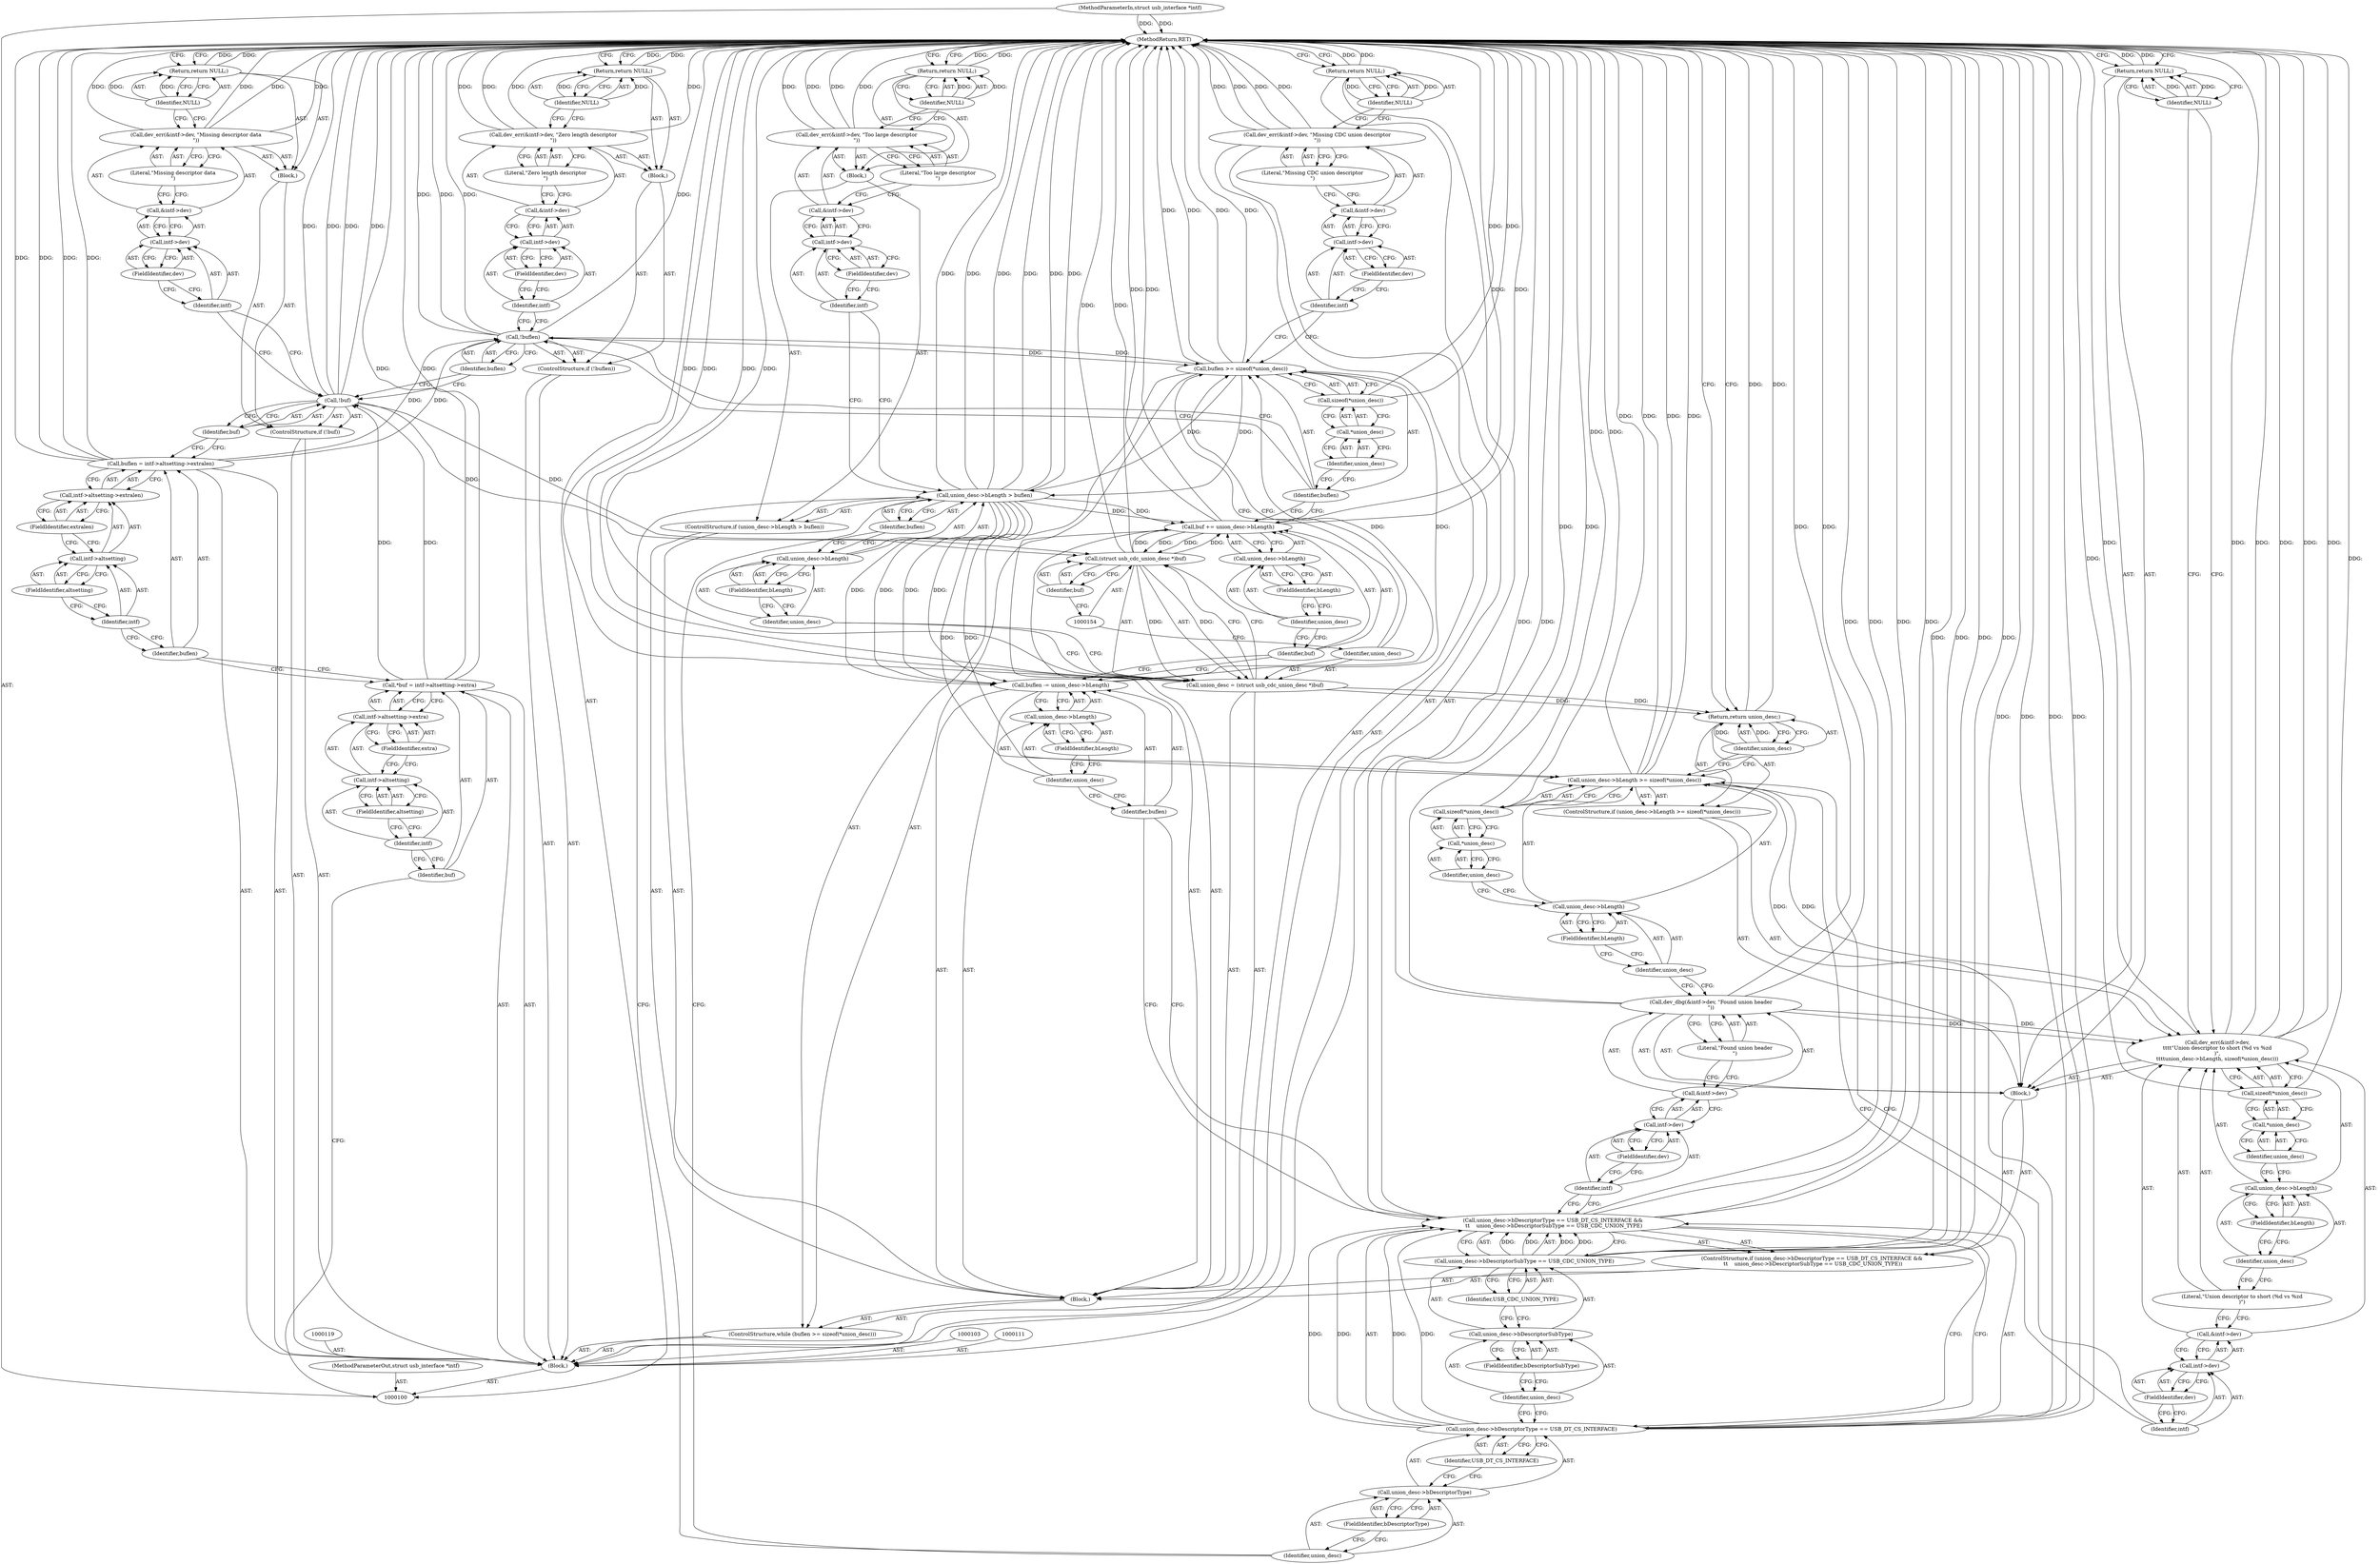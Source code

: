 digraph "0_linux_ea04efee7635c9120d015dcdeeeb6988130cb67a" {
"1000232" [label="(MethodReturn,RET)"];
"1000101" [label="(MethodParameterIn,struct usb_interface *intf)"];
"1000313" [label="(MethodParameterOut,struct usb_interface *intf)"];
"1000132" [label="(ControlStructure,if (!buflen))"];
"1000135" [label="(Block,)"];
"1000133" [label="(Call,!buflen)"];
"1000134" [label="(Identifier,buflen)"];
"1000137" [label="(Call,&intf->dev)"];
"1000138" [label="(Call,intf->dev)"];
"1000139" [label="(Identifier,intf)"];
"1000140" [label="(FieldIdentifier,dev)"];
"1000136" [label="(Call,dev_err(&intf->dev, \"Zero length descriptor\n\"))"];
"1000141" [label="(Literal,\"Zero length descriptor\n\")"];
"1000143" [label="(Identifier,NULL)"];
"1000142" [label="(Return,return NULL;)"];
"1000144" [label="(ControlStructure,while (buflen >= sizeof(*union_desc)))"];
"1000147" [label="(Call,sizeof(*union_desc))"];
"1000148" [label="(Call,*union_desc)"];
"1000149" [label="(Identifier,union_desc)"];
"1000150" [label="(Block,)"];
"1000145" [label="(Call,buflen >= sizeof(*union_desc))"];
"1000146" [label="(Identifier,buflen)"];
"1000153" [label="(Call,(struct usb_cdc_union_desc *)buf)"];
"1000151" [label="(Call,union_desc = (struct usb_cdc_union_desc *)buf)"];
"1000152" [label="(Identifier,union_desc)"];
"1000155" [label="(Identifier,buf)"];
"1000102" [label="(Block,)"];
"1000160" [label="(FieldIdentifier,bLength)"];
"1000156" [label="(ControlStructure,if (union_desc->bLength > buflen))"];
"1000161" [label="(Identifier,buflen)"];
"1000162" [label="(Block,)"];
"1000157" [label="(Call,union_desc->bLength > buflen)"];
"1000158" [label="(Call,union_desc->bLength)"];
"1000159" [label="(Identifier,union_desc)"];
"1000164" [label="(Call,&intf->dev)"];
"1000165" [label="(Call,intf->dev)"];
"1000166" [label="(Identifier,intf)"];
"1000167" [label="(FieldIdentifier,dev)"];
"1000168" [label="(Literal,\"Too large descriptor\n\")"];
"1000163" [label="(Call,dev_err(&intf->dev, \"Too large descriptor\n\"))"];
"1000170" [label="(Identifier,NULL)"];
"1000169" [label="(Return,return NULL;)"];
"1000176" [label="(FieldIdentifier,bDescriptorType)"];
"1000171" [label="(ControlStructure,if (union_desc->bDescriptorType == USB_DT_CS_INTERFACE &&\n \t\t    union_desc->bDescriptorSubType == USB_CDC_UNION_TYPE))"];
"1000177" [label="(Identifier,USB_DT_CS_INTERFACE)"];
"1000172" [label="(Call,union_desc->bDescriptorType == USB_DT_CS_INTERFACE &&\n \t\t    union_desc->bDescriptorSubType == USB_CDC_UNION_TYPE)"];
"1000173" [label="(Call,union_desc->bDescriptorType == USB_DT_CS_INTERFACE)"];
"1000174" [label="(Call,union_desc->bDescriptorType)"];
"1000175" [label="(Identifier,union_desc)"];
"1000181" [label="(FieldIdentifier,bDescriptorSubType)"];
"1000182" [label="(Identifier,USB_CDC_UNION_TYPE)"];
"1000183" [label="(Block,)"];
"1000178" [label="(Call,union_desc->bDescriptorSubType == USB_CDC_UNION_TYPE)"];
"1000179" [label="(Call,union_desc->bDescriptorSubType)"];
"1000180" [label="(Identifier,union_desc)"];
"1000185" [label="(Call,&intf->dev)"];
"1000186" [label="(Call,intf->dev)"];
"1000187" [label="(Identifier,intf)"];
"1000188" [label="(FieldIdentifier,dev)"];
"1000189" [label="(Literal,\"Found union header\n\")"];
"1000184" [label="(Call,dev_dbg(&intf->dev, \"Found union header\n\"))"];
"1000194" [label="(FieldIdentifier,bLength)"];
"1000190" [label="(ControlStructure,if (union_desc->bLength >= sizeof(*union_desc)))"];
"1000195" [label="(Call,sizeof(*union_desc))"];
"1000196" [label="(Call,*union_desc)"];
"1000197" [label="(Identifier,union_desc)"];
"1000191" [label="(Call,union_desc->bLength >= sizeof(*union_desc))"];
"1000192" [label="(Call,union_desc->bLength)"];
"1000193" [label="(Identifier,union_desc)"];
"1000104" [label="(Call,*buf = intf->altsetting->extra)"];
"1000105" [label="(Identifier,buf)"];
"1000106" [label="(Call,intf->altsetting->extra)"];
"1000107" [label="(Call,intf->altsetting)"];
"1000108" [label="(Identifier,intf)"];
"1000109" [label="(FieldIdentifier,altsetting)"];
"1000110" [label="(FieldIdentifier,extra)"];
"1000199" [label="(Identifier,union_desc)"];
"1000198" [label="(Return,return union_desc;)"];
"1000201" [label="(Call,&intf->dev)"];
"1000202" [label="(Call,intf->dev)"];
"1000203" [label="(Identifier,intf)"];
"1000204" [label="(FieldIdentifier,dev)"];
"1000200" [label="(Call,dev_err(&intf->dev,\n\t\t\t\t\"Union descriptor to short (%d vs %zd\n)\",\n\t\t\t\tunion_desc->bLength, sizeof(*union_desc)))"];
"1000205" [label="(Literal,\"Union descriptor to short (%d vs %zd\n)\")"];
"1000208" [label="(FieldIdentifier,bLength)"];
"1000209" [label="(Call,sizeof(*union_desc))"];
"1000210" [label="(Call,*union_desc)"];
"1000211" [label="(Identifier,union_desc)"];
"1000206" [label="(Call,union_desc->bLength)"];
"1000207" [label="(Identifier,union_desc)"];
"1000213" [label="(Identifier,NULL)"];
"1000212" [label="(Return,return NULL;)"];
"1000216" [label="(Call,union_desc->bLength)"];
"1000217" [label="(Identifier,union_desc)"];
"1000218" [label="(FieldIdentifier,bLength)"];
"1000214" [label="(Call,buflen -= union_desc->bLength)"];
"1000215" [label="(Identifier,buflen)"];
"1000219" [label="(Call,buf += union_desc->bLength)"];
"1000220" [label="(Identifier,buf)"];
"1000223" [label="(FieldIdentifier,bLength)"];
"1000221" [label="(Call,union_desc->bLength)"];
"1000222" [label="(Identifier,union_desc)"];
"1000114" [label="(Call,intf->altsetting->extralen)"];
"1000115" [label="(Call,intf->altsetting)"];
"1000116" [label="(Identifier,intf)"];
"1000117" [label="(FieldIdentifier,altsetting)"];
"1000118" [label="(FieldIdentifier,extralen)"];
"1000112" [label="(Call,buflen = intf->altsetting->extralen)"];
"1000113" [label="(Identifier,buflen)"];
"1000224" [label="(Call,dev_err(&intf->dev, \"Missing CDC union descriptor\n\"))"];
"1000226" [label="(Call,intf->dev)"];
"1000227" [label="(Identifier,intf)"];
"1000228" [label="(FieldIdentifier,dev)"];
"1000229" [label="(Literal,\"Missing CDC union descriptor\n\")"];
"1000225" [label="(Call,&intf->dev)"];
"1000230" [label="(Return,return NULL;)"];
"1000231" [label="(Identifier,NULL)"];
"1000120" [label="(ControlStructure,if (!buf))"];
"1000123" [label="(Block,)"];
"1000121" [label="(Call,!buf)"];
"1000122" [label="(Identifier,buf)"];
"1000125" [label="(Call,&intf->dev)"];
"1000126" [label="(Call,intf->dev)"];
"1000127" [label="(Identifier,intf)"];
"1000128" [label="(FieldIdentifier,dev)"];
"1000124" [label="(Call,dev_err(&intf->dev, \"Missing descriptor data\n\"))"];
"1000129" [label="(Literal,\"Missing descriptor data\n\")"];
"1000130" [label="(Return,return NULL;)"];
"1000131" [label="(Identifier,NULL)"];
"1000232" -> "1000100"  [label="AST: "];
"1000232" -> "1000130"  [label="CFG: "];
"1000232" -> "1000142"  [label="CFG: "];
"1000232" -> "1000169"  [label="CFG: "];
"1000232" -> "1000198"  [label="CFG: "];
"1000232" -> "1000212"  [label="CFG: "];
"1000232" -> "1000230"  [label="CFG: "];
"1000142" -> "1000232"  [label="DDG: "];
"1000198" -> "1000232"  [label="DDG: "];
"1000230" -> "1000232"  [label="DDG: "];
"1000130" -> "1000232"  [label="DDG: "];
"1000169" -> "1000232"  [label="DDG: "];
"1000163" -> "1000232"  [label="DDG: "];
"1000163" -> "1000232"  [label="DDG: "];
"1000184" -> "1000232"  [label="DDG: "];
"1000184" -> "1000232"  [label="DDG: "];
"1000200" -> "1000232"  [label="DDG: "];
"1000200" -> "1000232"  [label="DDG: "];
"1000200" -> "1000232"  [label="DDG: "];
"1000147" -> "1000232"  [label="DDG: "];
"1000151" -> "1000232"  [label="DDG: "];
"1000151" -> "1000232"  [label="DDG: "];
"1000173" -> "1000232"  [label="DDG: "];
"1000173" -> "1000232"  [label="DDG: "];
"1000178" -> "1000232"  [label="DDG: "];
"1000178" -> "1000232"  [label="DDG: "];
"1000172" -> "1000232"  [label="DDG: "];
"1000172" -> "1000232"  [label="DDG: "];
"1000172" -> "1000232"  [label="DDG: "];
"1000224" -> "1000232"  [label="DDG: "];
"1000224" -> "1000232"  [label="DDG: "];
"1000219" -> "1000232"  [label="DDG: "];
"1000219" -> "1000232"  [label="DDG: "];
"1000124" -> "1000232"  [label="DDG: "];
"1000124" -> "1000232"  [label="DDG: "];
"1000209" -> "1000232"  [label="DDG: "];
"1000157" -> "1000232"  [label="DDG: "];
"1000157" -> "1000232"  [label="DDG: "];
"1000157" -> "1000232"  [label="DDG: "];
"1000112" -> "1000232"  [label="DDG: "];
"1000112" -> "1000232"  [label="DDG: "];
"1000153" -> "1000232"  [label="DDG: "];
"1000133" -> "1000232"  [label="DDG: "];
"1000133" -> "1000232"  [label="DDG: "];
"1000191" -> "1000232"  [label="DDG: "];
"1000191" -> "1000232"  [label="DDG: "];
"1000121" -> "1000232"  [label="DDG: "];
"1000121" -> "1000232"  [label="DDG: "];
"1000101" -> "1000232"  [label="DDG: "];
"1000136" -> "1000232"  [label="DDG: "];
"1000136" -> "1000232"  [label="DDG: "];
"1000145" -> "1000232"  [label="DDG: "];
"1000145" -> "1000232"  [label="DDG: "];
"1000195" -> "1000232"  [label="DDG: "];
"1000104" -> "1000232"  [label="DDG: "];
"1000212" -> "1000232"  [label="DDG: "];
"1000101" -> "1000100"  [label="AST: "];
"1000101" -> "1000232"  [label="DDG: "];
"1000313" -> "1000100"  [label="AST: "];
"1000132" -> "1000102"  [label="AST: "];
"1000133" -> "1000132"  [label="AST: "];
"1000135" -> "1000132"  [label="AST: "];
"1000135" -> "1000132"  [label="AST: "];
"1000136" -> "1000135"  [label="AST: "];
"1000142" -> "1000135"  [label="AST: "];
"1000133" -> "1000132"  [label="AST: "];
"1000133" -> "1000134"  [label="CFG: "];
"1000134" -> "1000133"  [label="AST: "];
"1000139" -> "1000133"  [label="CFG: "];
"1000146" -> "1000133"  [label="CFG: "];
"1000133" -> "1000232"  [label="DDG: "];
"1000133" -> "1000232"  [label="DDG: "];
"1000112" -> "1000133"  [label="DDG: "];
"1000133" -> "1000145"  [label="DDG: "];
"1000134" -> "1000133"  [label="AST: "];
"1000134" -> "1000121"  [label="CFG: "];
"1000133" -> "1000134"  [label="CFG: "];
"1000137" -> "1000136"  [label="AST: "];
"1000137" -> "1000138"  [label="CFG: "];
"1000138" -> "1000137"  [label="AST: "];
"1000141" -> "1000137"  [label="CFG: "];
"1000138" -> "1000137"  [label="AST: "];
"1000138" -> "1000140"  [label="CFG: "];
"1000139" -> "1000138"  [label="AST: "];
"1000140" -> "1000138"  [label="AST: "];
"1000137" -> "1000138"  [label="CFG: "];
"1000139" -> "1000138"  [label="AST: "];
"1000139" -> "1000133"  [label="CFG: "];
"1000140" -> "1000139"  [label="CFG: "];
"1000140" -> "1000138"  [label="AST: "];
"1000140" -> "1000139"  [label="CFG: "];
"1000138" -> "1000140"  [label="CFG: "];
"1000136" -> "1000135"  [label="AST: "];
"1000136" -> "1000141"  [label="CFG: "];
"1000137" -> "1000136"  [label="AST: "];
"1000141" -> "1000136"  [label="AST: "];
"1000143" -> "1000136"  [label="CFG: "];
"1000136" -> "1000232"  [label="DDG: "];
"1000136" -> "1000232"  [label="DDG: "];
"1000141" -> "1000136"  [label="AST: "];
"1000141" -> "1000137"  [label="CFG: "];
"1000136" -> "1000141"  [label="CFG: "];
"1000143" -> "1000142"  [label="AST: "];
"1000143" -> "1000136"  [label="CFG: "];
"1000142" -> "1000143"  [label="CFG: "];
"1000143" -> "1000142"  [label="DDG: "];
"1000142" -> "1000135"  [label="AST: "];
"1000142" -> "1000143"  [label="CFG: "];
"1000143" -> "1000142"  [label="AST: "];
"1000232" -> "1000142"  [label="CFG: "];
"1000142" -> "1000232"  [label="DDG: "];
"1000143" -> "1000142"  [label="DDG: "];
"1000144" -> "1000102"  [label="AST: "];
"1000145" -> "1000144"  [label="AST: "];
"1000150" -> "1000144"  [label="AST: "];
"1000147" -> "1000145"  [label="AST: "];
"1000147" -> "1000148"  [label="CFG: "];
"1000148" -> "1000147"  [label="AST: "];
"1000145" -> "1000147"  [label="CFG: "];
"1000147" -> "1000232"  [label="DDG: "];
"1000148" -> "1000147"  [label="AST: "];
"1000148" -> "1000149"  [label="CFG: "];
"1000149" -> "1000148"  [label="AST: "];
"1000147" -> "1000148"  [label="CFG: "];
"1000149" -> "1000148"  [label="AST: "];
"1000149" -> "1000146"  [label="CFG: "];
"1000148" -> "1000149"  [label="CFG: "];
"1000150" -> "1000144"  [label="AST: "];
"1000151" -> "1000150"  [label="AST: "];
"1000156" -> "1000150"  [label="AST: "];
"1000171" -> "1000150"  [label="AST: "];
"1000214" -> "1000150"  [label="AST: "];
"1000219" -> "1000150"  [label="AST: "];
"1000145" -> "1000144"  [label="AST: "];
"1000145" -> "1000147"  [label="CFG: "];
"1000146" -> "1000145"  [label="AST: "];
"1000147" -> "1000145"  [label="AST: "];
"1000152" -> "1000145"  [label="CFG: "];
"1000227" -> "1000145"  [label="CFG: "];
"1000145" -> "1000232"  [label="DDG: "];
"1000145" -> "1000232"  [label="DDG: "];
"1000133" -> "1000145"  [label="DDG: "];
"1000214" -> "1000145"  [label="DDG: "];
"1000145" -> "1000157"  [label="DDG: "];
"1000146" -> "1000145"  [label="AST: "];
"1000146" -> "1000219"  [label="CFG: "];
"1000146" -> "1000133"  [label="CFG: "];
"1000149" -> "1000146"  [label="CFG: "];
"1000153" -> "1000151"  [label="AST: "];
"1000153" -> "1000155"  [label="CFG: "];
"1000154" -> "1000153"  [label="AST: "];
"1000155" -> "1000153"  [label="AST: "];
"1000151" -> "1000153"  [label="CFG: "];
"1000153" -> "1000232"  [label="DDG: "];
"1000153" -> "1000151"  [label="DDG: "];
"1000121" -> "1000153"  [label="DDG: "];
"1000219" -> "1000153"  [label="DDG: "];
"1000153" -> "1000219"  [label="DDG: "];
"1000151" -> "1000150"  [label="AST: "];
"1000151" -> "1000153"  [label="CFG: "];
"1000152" -> "1000151"  [label="AST: "];
"1000153" -> "1000151"  [label="AST: "];
"1000159" -> "1000151"  [label="CFG: "];
"1000151" -> "1000232"  [label="DDG: "];
"1000151" -> "1000232"  [label="DDG: "];
"1000153" -> "1000151"  [label="DDG: "];
"1000151" -> "1000198"  [label="DDG: "];
"1000152" -> "1000151"  [label="AST: "];
"1000152" -> "1000145"  [label="CFG: "];
"1000154" -> "1000152"  [label="CFG: "];
"1000155" -> "1000153"  [label="AST: "];
"1000155" -> "1000154"  [label="CFG: "];
"1000153" -> "1000155"  [label="CFG: "];
"1000102" -> "1000100"  [label="AST: "];
"1000103" -> "1000102"  [label="AST: "];
"1000104" -> "1000102"  [label="AST: "];
"1000111" -> "1000102"  [label="AST: "];
"1000112" -> "1000102"  [label="AST: "];
"1000119" -> "1000102"  [label="AST: "];
"1000120" -> "1000102"  [label="AST: "];
"1000132" -> "1000102"  [label="AST: "];
"1000144" -> "1000102"  [label="AST: "];
"1000224" -> "1000102"  [label="AST: "];
"1000230" -> "1000102"  [label="AST: "];
"1000160" -> "1000158"  [label="AST: "];
"1000160" -> "1000159"  [label="CFG: "];
"1000158" -> "1000160"  [label="CFG: "];
"1000156" -> "1000150"  [label="AST: "];
"1000157" -> "1000156"  [label="AST: "];
"1000162" -> "1000156"  [label="AST: "];
"1000161" -> "1000157"  [label="AST: "];
"1000161" -> "1000158"  [label="CFG: "];
"1000157" -> "1000161"  [label="CFG: "];
"1000162" -> "1000156"  [label="AST: "];
"1000163" -> "1000162"  [label="AST: "];
"1000169" -> "1000162"  [label="AST: "];
"1000157" -> "1000156"  [label="AST: "];
"1000157" -> "1000161"  [label="CFG: "];
"1000158" -> "1000157"  [label="AST: "];
"1000161" -> "1000157"  [label="AST: "];
"1000166" -> "1000157"  [label="CFG: "];
"1000175" -> "1000157"  [label="CFG: "];
"1000157" -> "1000232"  [label="DDG: "];
"1000157" -> "1000232"  [label="DDG: "];
"1000157" -> "1000232"  [label="DDG: "];
"1000145" -> "1000157"  [label="DDG: "];
"1000157" -> "1000191"  [label="DDG: "];
"1000157" -> "1000214"  [label="DDG: "];
"1000157" -> "1000214"  [label="DDG: "];
"1000157" -> "1000219"  [label="DDG: "];
"1000158" -> "1000157"  [label="AST: "];
"1000158" -> "1000160"  [label="CFG: "];
"1000159" -> "1000158"  [label="AST: "];
"1000160" -> "1000158"  [label="AST: "];
"1000161" -> "1000158"  [label="CFG: "];
"1000159" -> "1000158"  [label="AST: "];
"1000159" -> "1000151"  [label="CFG: "];
"1000160" -> "1000159"  [label="CFG: "];
"1000164" -> "1000163"  [label="AST: "];
"1000164" -> "1000165"  [label="CFG: "];
"1000165" -> "1000164"  [label="AST: "];
"1000168" -> "1000164"  [label="CFG: "];
"1000165" -> "1000164"  [label="AST: "];
"1000165" -> "1000167"  [label="CFG: "];
"1000166" -> "1000165"  [label="AST: "];
"1000167" -> "1000165"  [label="AST: "];
"1000164" -> "1000165"  [label="CFG: "];
"1000166" -> "1000165"  [label="AST: "];
"1000166" -> "1000157"  [label="CFG: "];
"1000167" -> "1000166"  [label="CFG: "];
"1000167" -> "1000165"  [label="AST: "];
"1000167" -> "1000166"  [label="CFG: "];
"1000165" -> "1000167"  [label="CFG: "];
"1000168" -> "1000163"  [label="AST: "];
"1000168" -> "1000164"  [label="CFG: "];
"1000163" -> "1000168"  [label="CFG: "];
"1000163" -> "1000162"  [label="AST: "];
"1000163" -> "1000168"  [label="CFG: "];
"1000164" -> "1000163"  [label="AST: "];
"1000168" -> "1000163"  [label="AST: "];
"1000170" -> "1000163"  [label="CFG: "];
"1000163" -> "1000232"  [label="DDG: "];
"1000163" -> "1000232"  [label="DDG: "];
"1000170" -> "1000169"  [label="AST: "];
"1000170" -> "1000163"  [label="CFG: "];
"1000169" -> "1000170"  [label="CFG: "];
"1000170" -> "1000169"  [label="DDG: "];
"1000169" -> "1000162"  [label="AST: "];
"1000169" -> "1000170"  [label="CFG: "];
"1000170" -> "1000169"  [label="AST: "];
"1000232" -> "1000169"  [label="CFG: "];
"1000169" -> "1000232"  [label="DDG: "];
"1000170" -> "1000169"  [label="DDG: "];
"1000176" -> "1000174"  [label="AST: "];
"1000176" -> "1000175"  [label="CFG: "];
"1000174" -> "1000176"  [label="CFG: "];
"1000171" -> "1000150"  [label="AST: "];
"1000172" -> "1000171"  [label="AST: "];
"1000183" -> "1000171"  [label="AST: "];
"1000177" -> "1000173"  [label="AST: "];
"1000177" -> "1000174"  [label="CFG: "];
"1000173" -> "1000177"  [label="CFG: "];
"1000172" -> "1000171"  [label="AST: "];
"1000172" -> "1000173"  [label="CFG: "];
"1000172" -> "1000178"  [label="CFG: "];
"1000173" -> "1000172"  [label="AST: "];
"1000178" -> "1000172"  [label="AST: "];
"1000187" -> "1000172"  [label="CFG: "];
"1000215" -> "1000172"  [label="CFG: "];
"1000172" -> "1000232"  [label="DDG: "];
"1000172" -> "1000232"  [label="DDG: "];
"1000172" -> "1000232"  [label="DDG: "];
"1000173" -> "1000172"  [label="DDG: "];
"1000173" -> "1000172"  [label="DDG: "];
"1000178" -> "1000172"  [label="DDG: "];
"1000178" -> "1000172"  [label="DDG: "];
"1000173" -> "1000172"  [label="AST: "];
"1000173" -> "1000177"  [label="CFG: "];
"1000174" -> "1000173"  [label="AST: "];
"1000177" -> "1000173"  [label="AST: "];
"1000180" -> "1000173"  [label="CFG: "];
"1000172" -> "1000173"  [label="CFG: "];
"1000173" -> "1000232"  [label="DDG: "];
"1000173" -> "1000232"  [label="DDG: "];
"1000173" -> "1000172"  [label="DDG: "];
"1000173" -> "1000172"  [label="DDG: "];
"1000174" -> "1000173"  [label="AST: "];
"1000174" -> "1000176"  [label="CFG: "];
"1000175" -> "1000174"  [label="AST: "];
"1000176" -> "1000174"  [label="AST: "];
"1000177" -> "1000174"  [label="CFG: "];
"1000175" -> "1000174"  [label="AST: "];
"1000175" -> "1000157"  [label="CFG: "];
"1000176" -> "1000175"  [label="CFG: "];
"1000181" -> "1000179"  [label="AST: "];
"1000181" -> "1000180"  [label="CFG: "];
"1000179" -> "1000181"  [label="CFG: "];
"1000182" -> "1000178"  [label="AST: "];
"1000182" -> "1000179"  [label="CFG: "];
"1000178" -> "1000182"  [label="CFG: "];
"1000183" -> "1000171"  [label="AST: "];
"1000184" -> "1000183"  [label="AST: "];
"1000190" -> "1000183"  [label="AST: "];
"1000200" -> "1000183"  [label="AST: "];
"1000212" -> "1000183"  [label="AST: "];
"1000178" -> "1000172"  [label="AST: "];
"1000178" -> "1000182"  [label="CFG: "];
"1000179" -> "1000178"  [label="AST: "];
"1000182" -> "1000178"  [label="AST: "];
"1000172" -> "1000178"  [label="CFG: "];
"1000178" -> "1000232"  [label="DDG: "];
"1000178" -> "1000232"  [label="DDG: "];
"1000178" -> "1000172"  [label="DDG: "];
"1000178" -> "1000172"  [label="DDG: "];
"1000179" -> "1000178"  [label="AST: "];
"1000179" -> "1000181"  [label="CFG: "];
"1000180" -> "1000179"  [label="AST: "];
"1000181" -> "1000179"  [label="AST: "];
"1000182" -> "1000179"  [label="CFG: "];
"1000180" -> "1000179"  [label="AST: "];
"1000180" -> "1000173"  [label="CFG: "];
"1000181" -> "1000180"  [label="CFG: "];
"1000185" -> "1000184"  [label="AST: "];
"1000185" -> "1000186"  [label="CFG: "];
"1000186" -> "1000185"  [label="AST: "];
"1000189" -> "1000185"  [label="CFG: "];
"1000186" -> "1000185"  [label="AST: "];
"1000186" -> "1000188"  [label="CFG: "];
"1000187" -> "1000186"  [label="AST: "];
"1000188" -> "1000186"  [label="AST: "];
"1000185" -> "1000186"  [label="CFG: "];
"1000187" -> "1000186"  [label="AST: "];
"1000187" -> "1000172"  [label="CFG: "];
"1000188" -> "1000187"  [label="CFG: "];
"1000188" -> "1000186"  [label="AST: "];
"1000188" -> "1000187"  [label="CFG: "];
"1000186" -> "1000188"  [label="CFG: "];
"1000189" -> "1000184"  [label="AST: "];
"1000189" -> "1000185"  [label="CFG: "];
"1000184" -> "1000189"  [label="CFG: "];
"1000184" -> "1000183"  [label="AST: "];
"1000184" -> "1000189"  [label="CFG: "];
"1000185" -> "1000184"  [label="AST: "];
"1000189" -> "1000184"  [label="AST: "];
"1000193" -> "1000184"  [label="CFG: "];
"1000184" -> "1000232"  [label="DDG: "];
"1000184" -> "1000232"  [label="DDG: "];
"1000184" -> "1000200"  [label="DDG: "];
"1000194" -> "1000192"  [label="AST: "];
"1000194" -> "1000193"  [label="CFG: "];
"1000192" -> "1000194"  [label="CFG: "];
"1000190" -> "1000183"  [label="AST: "];
"1000191" -> "1000190"  [label="AST: "];
"1000198" -> "1000190"  [label="AST: "];
"1000195" -> "1000191"  [label="AST: "];
"1000195" -> "1000196"  [label="CFG: "];
"1000196" -> "1000195"  [label="AST: "];
"1000191" -> "1000195"  [label="CFG: "];
"1000195" -> "1000232"  [label="DDG: "];
"1000196" -> "1000195"  [label="AST: "];
"1000196" -> "1000197"  [label="CFG: "];
"1000197" -> "1000196"  [label="AST: "];
"1000195" -> "1000196"  [label="CFG: "];
"1000197" -> "1000196"  [label="AST: "];
"1000197" -> "1000192"  [label="CFG: "];
"1000196" -> "1000197"  [label="CFG: "];
"1000191" -> "1000190"  [label="AST: "];
"1000191" -> "1000195"  [label="CFG: "];
"1000192" -> "1000191"  [label="AST: "];
"1000195" -> "1000191"  [label="AST: "];
"1000199" -> "1000191"  [label="CFG: "];
"1000203" -> "1000191"  [label="CFG: "];
"1000191" -> "1000232"  [label="DDG: "];
"1000191" -> "1000232"  [label="DDG: "];
"1000157" -> "1000191"  [label="DDG: "];
"1000191" -> "1000200"  [label="DDG: "];
"1000192" -> "1000191"  [label="AST: "];
"1000192" -> "1000194"  [label="CFG: "];
"1000193" -> "1000192"  [label="AST: "];
"1000194" -> "1000192"  [label="AST: "];
"1000197" -> "1000192"  [label="CFG: "];
"1000193" -> "1000192"  [label="AST: "];
"1000193" -> "1000184"  [label="CFG: "];
"1000194" -> "1000193"  [label="CFG: "];
"1000104" -> "1000102"  [label="AST: "];
"1000104" -> "1000106"  [label="CFG: "];
"1000105" -> "1000104"  [label="AST: "];
"1000106" -> "1000104"  [label="AST: "];
"1000113" -> "1000104"  [label="CFG: "];
"1000104" -> "1000232"  [label="DDG: "];
"1000104" -> "1000121"  [label="DDG: "];
"1000105" -> "1000104"  [label="AST: "];
"1000105" -> "1000100"  [label="CFG: "];
"1000108" -> "1000105"  [label="CFG: "];
"1000106" -> "1000104"  [label="AST: "];
"1000106" -> "1000110"  [label="CFG: "];
"1000107" -> "1000106"  [label="AST: "];
"1000110" -> "1000106"  [label="AST: "];
"1000104" -> "1000106"  [label="CFG: "];
"1000107" -> "1000106"  [label="AST: "];
"1000107" -> "1000109"  [label="CFG: "];
"1000108" -> "1000107"  [label="AST: "];
"1000109" -> "1000107"  [label="AST: "];
"1000110" -> "1000107"  [label="CFG: "];
"1000108" -> "1000107"  [label="AST: "];
"1000108" -> "1000105"  [label="CFG: "];
"1000109" -> "1000108"  [label="CFG: "];
"1000109" -> "1000107"  [label="AST: "];
"1000109" -> "1000108"  [label="CFG: "];
"1000107" -> "1000109"  [label="CFG: "];
"1000110" -> "1000106"  [label="AST: "];
"1000110" -> "1000107"  [label="CFG: "];
"1000106" -> "1000110"  [label="CFG: "];
"1000199" -> "1000198"  [label="AST: "];
"1000199" -> "1000191"  [label="CFG: "];
"1000198" -> "1000199"  [label="CFG: "];
"1000199" -> "1000198"  [label="DDG: "];
"1000198" -> "1000190"  [label="AST: "];
"1000198" -> "1000199"  [label="CFG: "];
"1000199" -> "1000198"  [label="AST: "];
"1000232" -> "1000198"  [label="CFG: "];
"1000198" -> "1000232"  [label="DDG: "];
"1000199" -> "1000198"  [label="DDG: "];
"1000151" -> "1000198"  [label="DDG: "];
"1000201" -> "1000200"  [label="AST: "];
"1000201" -> "1000202"  [label="CFG: "];
"1000202" -> "1000201"  [label="AST: "];
"1000205" -> "1000201"  [label="CFG: "];
"1000202" -> "1000201"  [label="AST: "];
"1000202" -> "1000204"  [label="CFG: "];
"1000203" -> "1000202"  [label="AST: "];
"1000204" -> "1000202"  [label="AST: "];
"1000201" -> "1000202"  [label="CFG: "];
"1000203" -> "1000202"  [label="AST: "];
"1000203" -> "1000191"  [label="CFG: "];
"1000204" -> "1000203"  [label="CFG: "];
"1000204" -> "1000202"  [label="AST: "];
"1000204" -> "1000203"  [label="CFG: "];
"1000202" -> "1000204"  [label="CFG: "];
"1000200" -> "1000183"  [label="AST: "];
"1000200" -> "1000209"  [label="CFG: "];
"1000201" -> "1000200"  [label="AST: "];
"1000205" -> "1000200"  [label="AST: "];
"1000206" -> "1000200"  [label="AST: "];
"1000209" -> "1000200"  [label="AST: "];
"1000213" -> "1000200"  [label="CFG: "];
"1000200" -> "1000232"  [label="DDG: "];
"1000200" -> "1000232"  [label="DDG: "];
"1000200" -> "1000232"  [label="DDG: "];
"1000184" -> "1000200"  [label="DDG: "];
"1000191" -> "1000200"  [label="DDG: "];
"1000205" -> "1000200"  [label="AST: "];
"1000205" -> "1000201"  [label="CFG: "];
"1000207" -> "1000205"  [label="CFG: "];
"1000208" -> "1000206"  [label="AST: "];
"1000208" -> "1000207"  [label="CFG: "];
"1000206" -> "1000208"  [label="CFG: "];
"1000209" -> "1000200"  [label="AST: "];
"1000209" -> "1000210"  [label="CFG: "];
"1000210" -> "1000209"  [label="AST: "];
"1000200" -> "1000209"  [label="CFG: "];
"1000209" -> "1000232"  [label="DDG: "];
"1000210" -> "1000209"  [label="AST: "];
"1000210" -> "1000211"  [label="CFG: "];
"1000211" -> "1000210"  [label="AST: "];
"1000209" -> "1000210"  [label="CFG: "];
"1000211" -> "1000210"  [label="AST: "];
"1000211" -> "1000206"  [label="CFG: "];
"1000210" -> "1000211"  [label="CFG: "];
"1000206" -> "1000200"  [label="AST: "];
"1000206" -> "1000208"  [label="CFG: "];
"1000207" -> "1000206"  [label="AST: "];
"1000208" -> "1000206"  [label="AST: "];
"1000211" -> "1000206"  [label="CFG: "];
"1000207" -> "1000206"  [label="AST: "];
"1000207" -> "1000205"  [label="CFG: "];
"1000208" -> "1000207"  [label="CFG: "];
"1000213" -> "1000212"  [label="AST: "];
"1000213" -> "1000200"  [label="CFG: "];
"1000212" -> "1000213"  [label="CFG: "];
"1000213" -> "1000212"  [label="DDG: "];
"1000212" -> "1000183"  [label="AST: "];
"1000212" -> "1000213"  [label="CFG: "];
"1000213" -> "1000212"  [label="AST: "];
"1000232" -> "1000212"  [label="CFG: "];
"1000212" -> "1000232"  [label="DDG: "];
"1000213" -> "1000212"  [label="DDG: "];
"1000216" -> "1000214"  [label="AST: "];
"1000216" -> "1000218"  [label="CFG: "];
"1000217" -> "1000216"  [label="AST: "];
"1000218" -> "1000216"  [label="AST: "];
"1000214" -> "1000216"  [label="CFG: "];
"1000217" -> "1000216"  [label="AST: "];
"1000217" -> "1000215"  [label="CFG: "];
"1000218" -> "1000217"  [label="CFG: "];
"1000218" -> "1000216"  [label="AST: "];
"1000218" -> "1000217"  [label="CFG: "];
"1000216" -> "1000218"  [label="CFG: "];
"1000214" -> "1000150"  [label="AST: "];
"1000214" -> "1000216"  [label="CFG: "];
"1000215" -> "1000214"  [label="AST: "];
"1000216" -> "1000214"  [label="AST: "];
"1000220" -> "1000214"  [label="CFG: "];
"1000214" -> "1000145"  [label="DDG: "];
"1000157" -> "1000214"  [label="DDG: "];
"1000157" -> "1000214"  [label="DDG: "];
"1000215" -> "1000214"  [label="AST: "];
"1000215" -> "1000172"  [label="CFG: "];
"1000217" -> "1000215"  [label="CFG: "];
"1000219" -> "1000150"  [label="AST: "];
"1000219" -> "1000221"  [label="CFG: "];
"1000220" -> "1000219"  [label="AST: "];
"1000221" -> "1000219"  [label="AST: "];
"1000146" -> "1000219"  [label="CFG: "];
"1000219" -> "1000232"  [label="DDG: "];
"1000219" -> "1000232"  [label="DDG: "];
"1000219" -> "1000153"  [label="DDG: "];
"1000157" -> "1000219"  [label="DDG: "];
"1000153" -> "1000219"  [label="DDG: "];
"1000220" -> "1000219"  [label="AST: "];
"1000220" -> "1000214"  [label="CFG: "];
"1000222" -> "1000220"  [label="CFG: "];
"1000223" -> "1000221"  [label="AST: "];
"1000223" -> "1000222"  [label="CFG: "];
"1000221" -> "1000223"  [label="CFG: "];
"1000221" -> "1000219"  [label="AST: "];
"1000221" -> "1000223"  [label="CFG: "];
"1000222" -> "1000221"  [label="AST: "];
"1000223" -> "1000221"  [label="AST: "];
"1000219" -> "1000221"  [label="CFG: "];
"1000222" -> "1000221"  [label="AST: "];
"1000222" -> "1000220"  [label="CFG: "];
"1000223" -> "1000222"  [label="CFG: "];
"1000114" -> "1000112"  [label="AST: "];
"1000114" -> "1000118"  [label="CFG: "];
"1000115" -> "1000114"  [label="AST: "];
"1000118" -> "1000114"  [label="AST: "];
"1000112" -> "1000114"  [label="CFG: "];
"1000115" -> "1000114"  [label="AST: "];
"1000115" -> "1000117"  [label="CFG: "];
"1000116" -> "1000115"  [label="AST: "];
"1000117" -> "1000115"  [label="AST: "];
"1000118" -> "1000115"  [label="CFG: "];
"1000116" -> "1000115"  [label="AST: "];
"1000116" -> "1000113"  [label="CFG: "];
"1000117" -> "1000116"  [label="CFG: "];
"1000117" -> "1000115"  [label="AST: "];
"1000117" -> "1000116"  [label="CFG: "];
"1000115" -> "1000117"  [label="CFG: "];
"1000118" -> "1000114"  [label="AST: "];
"1000118" -> "1000115"  [label="CFG: "];
"1000114" -> "1000118"  [label="CFG: "];
"1000112" -> "1000102"  [label="AST: "];
"1000112" -> "1000114"  [label="CFG: "];
"1000113" -> "1000112"  [label="AST: "];
"1000114" -> "1000112"  [label="AST: "];
"1000122" -> "1000112"  [label="CFG: "];
"1000112" -> "1000232"  [label="DDG: "];
"1000112" -> "1000232"  [label="DDG: "];
"1000112" -> "1000133"  [label="DDG: "];
"1000113" -> "1000112"  [label="AST: "];
"1000113" -> "1000104"  [label="CFG: "];
"1000116" -> "1000113"  [label="CFG: "];
"1000224" -> "1000102"  [label="AST: "];
"1000224" -> "1000229"  [label="CFG: "];
"1000225" -> "1000224"  [label="AST: "];
"1000229" -> "1000224"  [label="AST: "];
"1000231" -> "1000224"  [label="CFG: "];
"1000224" -> "1000232"  [label="DDG: "];
"1000224" -> "1000232"  [label="DDG: "];
"1000226" -> "1000225"  [label="AST: "];
"1000226" -> "1000228"  [label="CFG: "];
"1000227" -> "1000226"  [label="AST: "];
"1000228" -> "1000226"  [label="AST: "];
"1000225" -> "1000226"  [label="CFG: "];
"1000227" -> "1000226"  [label="AST: "];
"1000227" -> "1000145"  [label="CFG: "];
"1000228" -> "1000227"  [label="CFG: "];
"1000228" -> "1000226"  [label="AST: "];
"1000228" -> "1000227"  [label="CFG: "];
"1000226" -> "1000228"  [label="CFG: "];
"1000229" -> "1000224"  [label="AST: "];
"1000229" -> "1000225"  [label="CFG: "];
"1000224" -> "1000229"  [label="CFG: "];
"1000225" -> "1000224"  [label="AST: "];
"1000225" -> "1000226"  [label="CFG: "];
"1000226" -> "1000225"  [label="AST: "];
"1000229" -> "1000225"  [label="CFG: "];
"1000230" -> "1000102"  [label="AST: "];
"1000230" -> "1000231"  [label="CFG: "];
"1000231" -> "1000230"  [label="AST: "];
"1000232" -> "1000230"  [label="CFG: "];
"1000230" -> "1000232"  [label="DDG: "];
"1000231" -> "1000230"  [label="DDG: "];
"1000231" -> "1000230"  [label="AST: "];
"1000231" -> "1000224"  [label="CFG: "];
"1000230" -> "1000231"  [label="CFG: "];
"1000231" -> "1000230"  [label="DDG: "];
"1000120" -> "1000102"  [label="AST: "];
"1000121" -> "1000120"  [label="AST: "];
"1000123" -> "1000120"  [label="AST: "];
"1000123" -> "1000120"  [label="AST: "];
"1000124" -> "1000123"  [label="AST: "];
"1000130" -> "1000123"  [label="AST: "];
"1000121" -> "1000120"  [label="AST: "];
"1000121" -> "1000122"  [label="CFG: "];
"1000122" -> "1000121"  [label="AST: "];
"1000127" -> "1000121"  [label="CFG: "];
"1000134" -> "1000121"  [label="CFG: "];
"1000121" -> "1000232"  [label="DDG: "];
"1000121" -> "1000232"  [label="DDG: "];
"1000104" -> "1000121"  [label="DDG: "];
"1000121" -> "1000153"  [label="DDG: "];
"1000122" -> "1000121"  [label="AST: "];
"1000122" -> "1000112"  [label="CFG: "];
"1000121" -> "1000122"  [label="CFG: "];
"1000125" -> "1000124"  [label="AST: "];
"1000125" -> "1000126"  [label="CFG: "];
"1000126" -> "1000125"  [label="AST: "];
"1000129" -> "1000125"  [label="CFG: "];
"1000126" -> "1000125"  [label="AST: "];
"1000126" -> "1000128"  [label="CFG: "];
"1000127" -> "1000126"  [label="AST: "];
"1000128" -> "1000126"  [label="AST: "];
"1000125" -> "1000126"  [label="CFG: "];
"1000127" -> "1000126"  [label="AST: "];
"1000127" -> "1000121"  [label="CFG: "];
"1000128" -> "1000127"  [label="CFG: "];
"1000128" -> "1000126"  [label="AST: "];
"1000128" -> "1000127"  [label="CFG: "];
"1000126" -> "1000128"  [label="CFG: "];
"1000124" -> "1000123"  [label="AST: "];
"1000124" -> "1000129"  [label="CFG: "];
"1000125" -> "1000124"  [label="AST: "];
"1000129" -> "1000124"  [label="AST: "];
"1000131" -> "1000124"  [label="CFG: "];
"1000124" -> "1000232"  [label="DDG: "];
"1000124" -> "1000232"  [label="DDG: "];
"1000129" -> "1000124"  [label="AST: "];
"1000129" -> "1000125"  [label="CFG: "];
"1000124" -> "1000129"  [label="CFG: "];
"1000130" -> "1000123"  [label="AST: "];
"1000130" -> "1000131"  [label="CFG: "];
"1000131" -> "1000130"  [label="AST: "];
"1000232" -> "1000130"  [label="CFG: "];
"1000130" -> "1000232"  [label="DDG: "];
"1000131" -> "1000130"  [label="DDG: "];
"1000131" -> "1000130"  [label="AST: "];
"1000131" -> "1000124"  [label="CFG: "];
"1000130" -> "1000131"  [label="CFG: "];
"1000131" -> "1000130"  [label="DDG: "];
}
